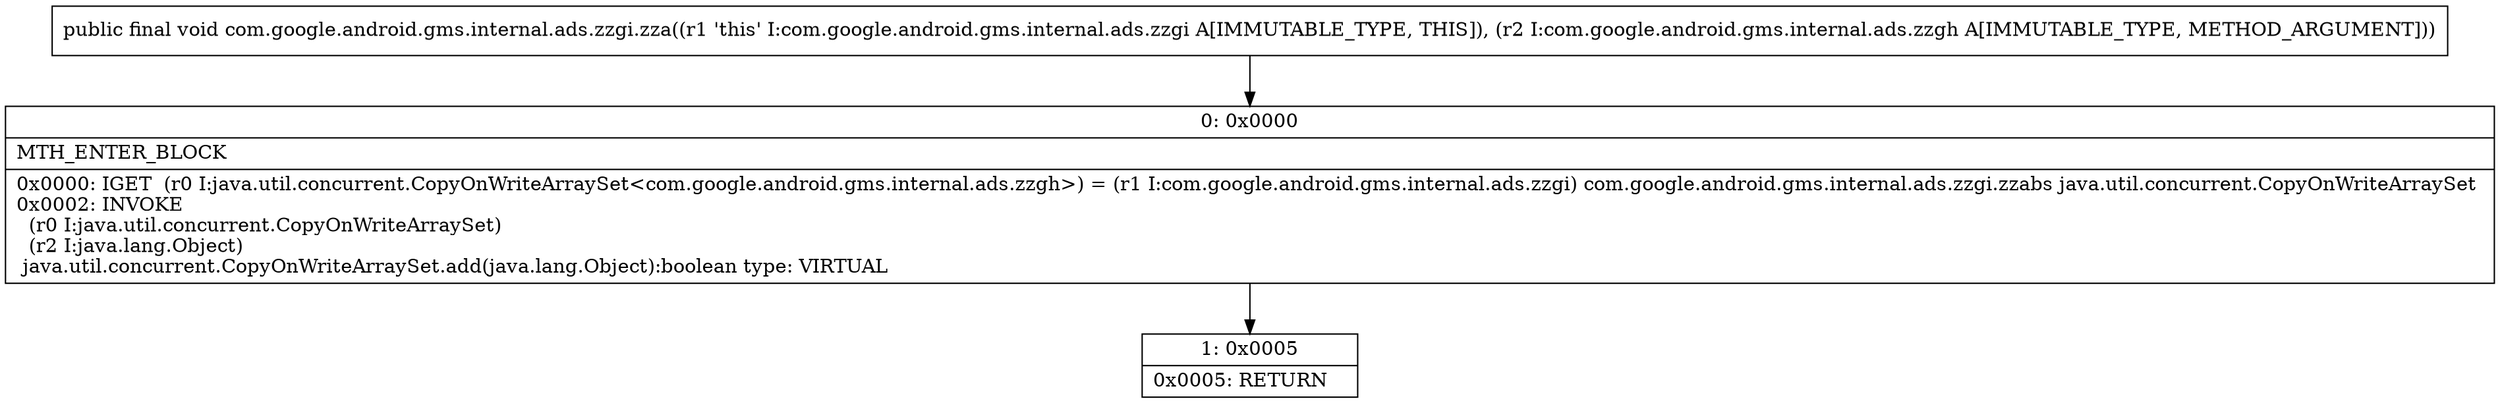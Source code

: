 digraph "CFG forcom.google.android.gms.internal.ads.zzgi.zza(Lcom\/google\/android\/gms\/internal\/ads\/zzgh;)V" {
Node_0 [shape=record,label="{0\:\ 0x0000|MTH_ENTER_BLOCK\l|0x0000: IGET  (r0 I:java.util.concurrent.CopyOnWriteArraySet\<com.google.android.gms.internal.ads.zzgh\>) = (r1 I:com.google.android.gms.internal.ads.zzgi) com.google.android.gms.internal.ads.zzgi.zzabs java.util.concurrent.CopyOnWriteArraySet \l0x0002: INVOKE  \l  (r0 I:java.util.concurrent.CopyOnWriteArraySet)\l  (r2 I:java.lang.Object)\l java.util.concurrent.CopyOnWriteArraySet.add(java.lang.Object):boolean type: VIRTUAL \l}"];
Node_1 [shape=record,label="{1\:\ 0x0005|0x0005: RETURN   \l}"];
MethodNode[shape=record,label="{public final void com.google.android.gms.internal.ads.zzgi.zza((r1 'this' I:com.google.android.gms.internal.ads.zzgi A[IMMUTABLE_TYPE, THIS]), (r2 I:com.google.android.gms.internal.ads.zzgh A[IMMUTABLE_TYPE, METHOD_ARGUMENT])) }"];
MethodNode -> Node_0;
Node_0 -> Node_1;
}

